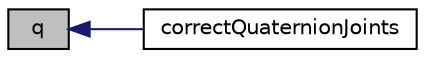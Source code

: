 digraph "q"
{
  bgcolor="transparent";
  edge [fontname="Helvetica",fontsize="10",labelfontname="Helvetica",labelfontsize="10"];
  node [fontname="Helvetica",fontsize="10",shape=record];
  rankdir="LR";
  Node1 [label="q",height=0.2,width=0.4,color="black", fillcolor="grey75", style="filled", fontcolor="black"];
  Node1 -> Node2 [dir="back",color="midnightblue",fontsize="10",style="solid",fontname="Helvetica"];
  Node2 [label="correctQuaternionJoints",height=0.2,width=0.4,color="black",URL="$a02272.html#a003c7c67a1f83e5308100d2bf6c80d61",tooltip="Correct the quaternion joints based on the current change in q. "];
}
